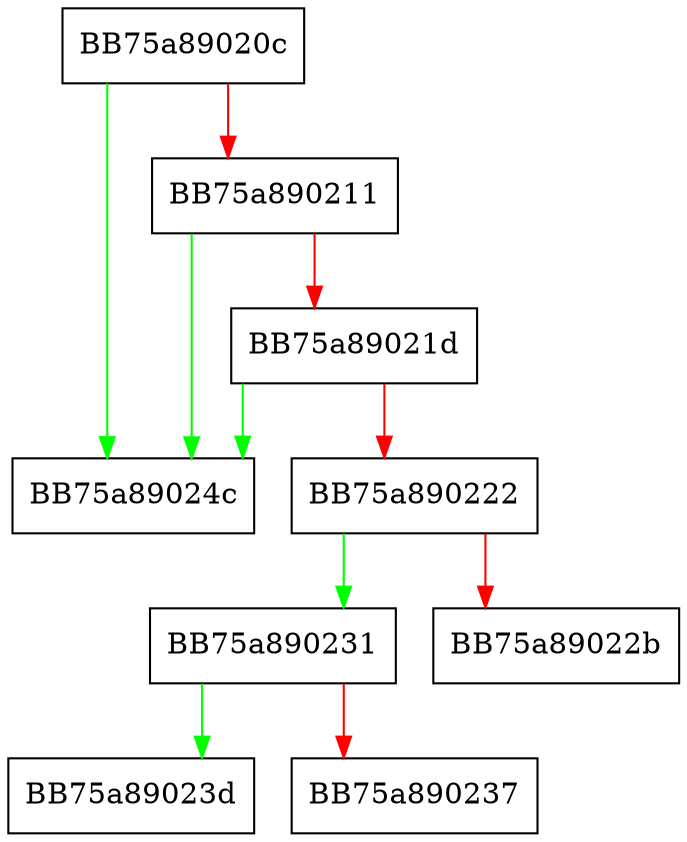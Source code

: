 digraph GetCleanReportType {
  node [shape="box"];
  graph [splines=ortho];
  BB75a89020c -> BB75a89024c [color="green"];
  BB75a89020c -> BB75a890211 [color="red"];
  BB75a890211 -> BB75a89024c [color="green"];
  BB75a890211 -> BB75a89021d [color="red"];
  BB75a89021d -> BB75a89024c [color="green"];
  BB75a89021d -> BB75a890222 [color="red"];
  BB75a890222 -> BB75a890231 [color="green"];
  BB75a890222 -> BB75a89022b [color="red"];
  BB75a890231 -> BB75a89023d [color="green"];
  BB75a890231 -> BB75a890237 [color="red"];
}